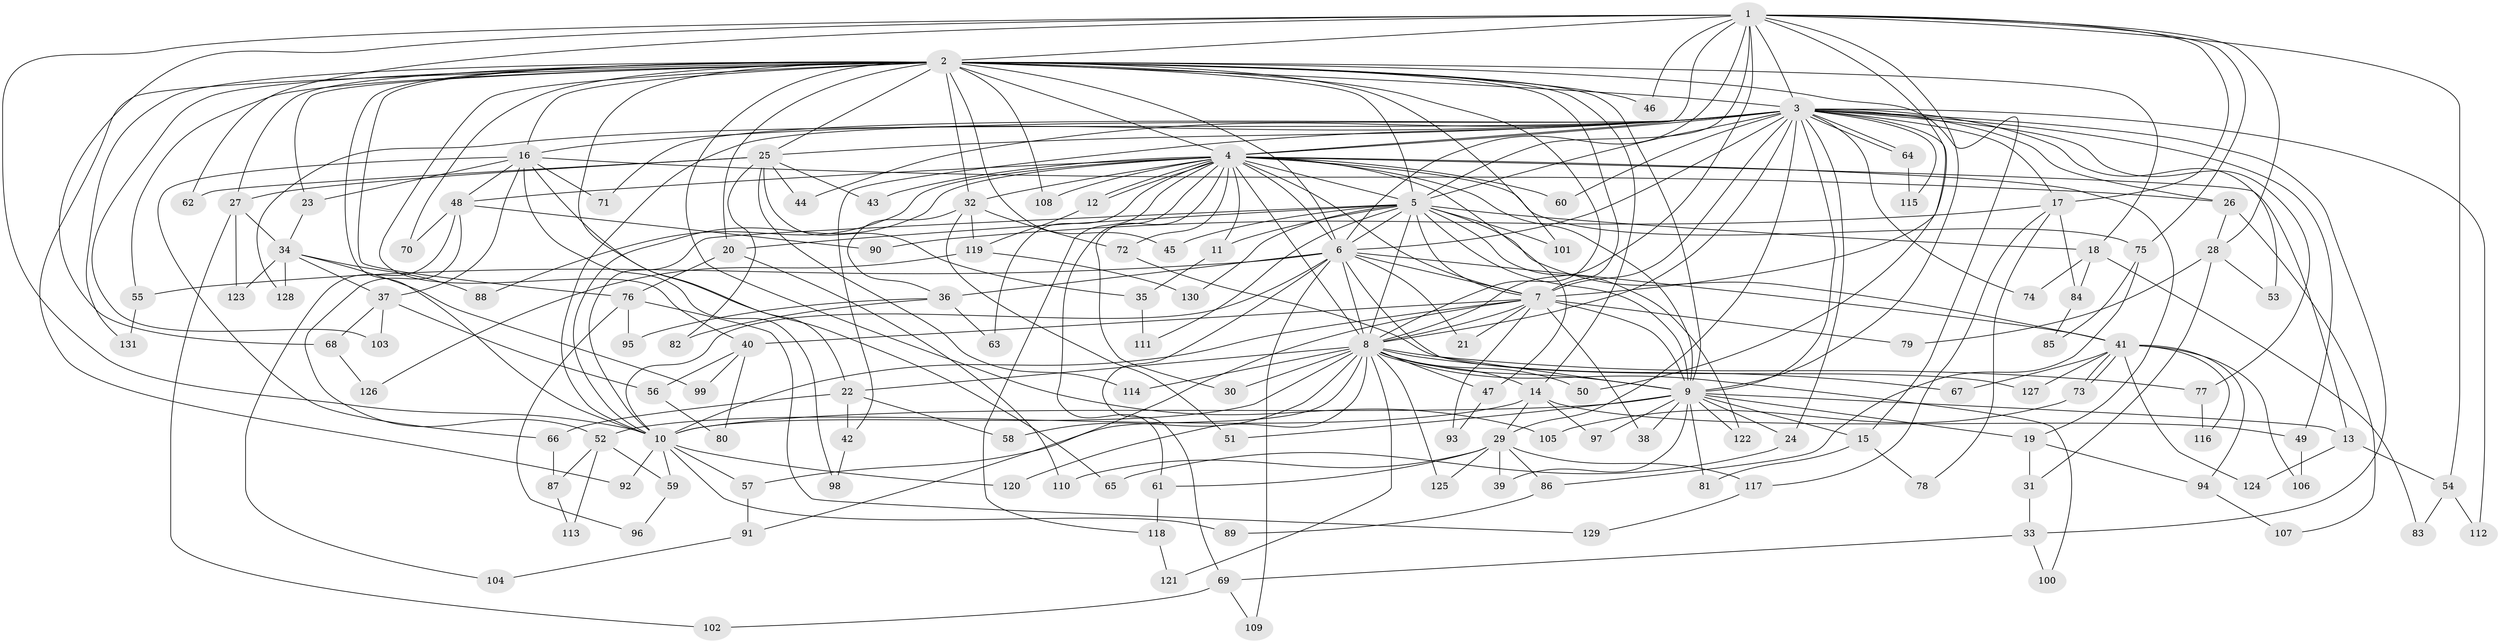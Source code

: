 // coarse degree distribution, {15: 0.02564102564102564, 30: 0.01282051282051282, 37: 0.01282051282051282, 17: 0.02564102564102564, 14: 0.01282051282051282, 16: 0.01282051282051282, 11: 0.01282051282051282, 3: 0.19230769230769232, 4: 0.10256410256410256, 9: 0.01282051282051282, 5: 0.038461538461538464, 2: 0.46153846153846156, 8: 0.01282051282051282, 7: 0.01282051282051282, 6: 0.038461538461538464, 10: 0.01282051282051282}
// Generated by graph-tools (version 1.1) at 2025/17/03/04/25 18:17:25]
// undirected, 131 vertices, 287 edges
graph export_dot {
graph [start="1"]
  node [color=gray90,style=filled];
  1;
  2;
  3;
  4;
  5;
  6;
  7;
  8;
  9;
  10;
  11;
  12;
  13;
  14;
  15;
  16;
  17;
  18;
  19;
  20;
  21;
  22;
  23;
  24;
  25;
  26;
  27;
  28;
  29;
  30;
  31;
  32;
  33;
  34;
  35;
  36;
  37;
  38;
  39;
  40;
  41;
  42;
  43;
  44;
  45;
  46;
  47;
  48;
  49;
  50;
  51;
  52;
  53;
  54;
  55;
  56;
  57;
  58;
  59;
  60;
  61;
  62;
  63;
  64;
  65;
  66;
  67;
  68;
  69;
  70;
  71;
  72;
  73;
  74;
  75;
  76;
  77;
  78;
  79;
  80;
  81;
  82;
  83;
  84;
  85;
  86;
  87;
  88;
  89;
  90;
  91;
  92;
  93;
  94;
  95;
  96;
  97;
  98;
  99;
  100;
  101;
  102;
  103;
  104;
  105;
  106;
  107;
  108;
  109;
  110;
  111;
  112;
  113;
  114;
  115;
  116;
  117;
  118;
  119;
  120;
  121;
  122;
  123;
  124;
  125;
  126;
  127;
  128;
  129;
  130;
  131;
  1 -- 2;
  1 -- 3;
  1 -- 4;
  1 -- 5;
  1 -- 6;
  1 -- 7;
  1 -- 8;
  1 -- 9;
  1 -- 10;
  1 -- 17;
  1 -- 28;
  1 -- 46;
  1 -- 54;
  1 -- 62;
  1 -- 68;
  1 -- 75;
  2 -- 3;
  2 -- 4;
  2 -- 5;
  2 -- 6;
  2 -- 7;
  2 -- 8;
  2 -- 9;
  2 -- 10;
  2 -- 14;
  2 -- 15;
  2 -- 16;
  2 -- 18;
  2 -- 20;
  2 -- 22;
  2 -- 23;
  2 -- 25;
  2 -- 27;
  2 -- 32;
  2 -- 40;
  2 -- 45;
  2 -- 46;
  2 -- 55;
  2 -- 70;
  2 -- 76;
  2 -- 92;
  2 -- 101;
  2 -- 103;
  2 -- 105;
  2 -- 108;
  2 -- 131;
  3 -- 4;
  3 -- 5;
  3 -- 6;
  3 -- 7;
  3 -- 8;
  3 -- 9;
  3 -- 10;
  3 -- 16;
  3 -- 17;
  3 -- 24;
  3 -- 25;
  3 -- 26;
  3 -- 29;
  3 -- 33;
  3 -- 42;
  3 -- 44;
  3 -- 49;
  3 -- 50;
  3 -- 53;
  3 -- 60;
  3 -- 64;
  3 -- 64;
  3 -- 71;
  3 -- 74;
  3 -- 77;
  3 -- 112;
  3 -- 115;
  3 -- 128;
  4 -- 5;
  4 -- 6;
  4 -- 7;
  4 -- 8;
  4 -- 9;
  4 -- 10;
  4 -- 11;
  4 -- 12;
  4 -- 12;
  4 -- 13;
  4 -- 19;
  4 -- 30;
  4 -- 32;
  4 -- 43;
  4 -- 47;
  4 -- 48;
  4 -- 60;
  4 -- 61;
  4 -- 63;
  4 -- 72;
  4 -- 75;
  4 -- 88;
  4 -- 108;
  4 -- 118;
  5 -- 6;
  5 -- 7;
  5 -- 8;
  5 -- 9;
  5 -- 10;
  5 -- 11;
  5 -- 18;
  5 -- 20;
  5 -- 41;
  5 -- 45;
  5 -- 101;
  5 -- 111;
  5 -- 122;
  5 -- 130;
  6 -- 7;
  6 -- 8;
  6 -- 9;
  6 -- 10;
  6 -- 21;
  6 -- 36;
  6 -- 41;
  6 -- 55;
  6 -- 69;
  6 -- 109;
  7 -- 8;
  7 -- 9;
  7 -- 10;
  7 -- 21;
  7 -- 38;
  7 -- 40;
  7 -- 79;
  7 -- 91;
  7 -- 93;
  8 -- 9;
  8 -- 10;
  8 -- 14;
  8 -- 22;
  8 -- 30;
  8 -- 47;
  8 -- 50;
  8 -- 57;
  8 -- 58;
  8 -- 67;
  8 -- 77;
  8 -- 100;
  8 -- 114;
  8 -- 120;
  8 -- 121;
  8 -- 125;
  9 -- 10;
  9 -- 13;
  9 -- 15;
  9 -- 19;
  9 -- 24;
  9 -- 38;
  9 -- 39;
  9 -- 51;
  9 -- 81;
  9 -- 97;
  9 -- 122;
  10 -- 57;
  10 -- 59;
  10 -- 89;
  10 -- 92;
  10 -- 120;
  11 -- 35;
  12 -- 119;
  13 -- 54;
  13 -- 124;
  14 -- 29;
  14 -- 49;
  14 -- 52;
  14 -- 97;
  15 -- 78;
  15 -- 81;
  16 -- 23;
  16 -- 26;
  16 -- 37;
  16 -- 48;
  16 -- 65;
  16 -- 66;
  16 -- 71;
  16 -- 98;
  17 -- 78;
  17 -- 84;
  17 -- 90;
  17 -- 117;
  18 -- 74;
  18 -- 83;
  18 -- 84;
  19 -- 31;
  19 -- 94;
  20 -- 76;
  20 -- 110;
  22 -- 42;
  22 -- 58;
  22 -- 66;
  23 -- 34;
  24 -- 65;
  25 -- 27;
  25 -- 35;
  25 -- 43;
  25 -- 44;
  25 -- 62;
  25 -- 82;
  25 -- 114;
  26 -- 28;
  26 -- 107;
  27 -- 34;
  27 -- 102;
  27 -- 123;
  28 -- 31;
  28 -- 53;
  28 -- 79;
  29 -- 39;
  29 -- 61;
  29 -- 86;
  29 -- 110;
  29 -- 117;
  29 -- 125;
  31 -- 33;
  32 -- 36;
  32 -- 51;
  32 -- 72;
  32 -- 119;
  33 -- 69;
  33 -- 100;
  34 -- 37;
  34 -- 88;
  34 -- 99;
  34 -- 123;
  34 -- 128;
  35 -- 111;
  36 -- 63;
  36 -- 82;
  36 -- 95;
  37 -- 56;
  37 -- 68;
  37 -- 103;
  40 -- 56;
  40 -- 80;
  40 -- 99;
  41 -- 67;
  41 -- 73;
  41 -- 73;
  41 -- 94;
  41 -- 106;
  41 -- 116;
  41 -- 124;
  41 -- 127;
  42 -- 98;
  47 -- 93;
  48 -- 52;
  48 -- 70;
  48 -- 90;
  48 -- 104;
  49 -- 106;
  52 -- 59;
  52 -- 87;
  52 -- 113;
  54 -- 83;
  54 -- 112;
  55 -- 131;
  56 -- 80;
  57 -- 91;
  59 -- 96;
  61 -- 118;
  64 -- 115;
  66 -- 87;
  68 -- 126;
  69 -- 102;
  69 -- 109;
  72 -- 127;
  73 -- 105;
  75 -- 85;
  75 -- 86;
  76 -- 95;
  76 -- 96;
  76 -- 129;
  77 -- 116;
  84 -- 85;
  86 -- 89;
  87 -- 113;
  91 -- 104;
  94 -- 107;
  117 -- 129;
  118 -- 121;
  119 -- 126;
  119 -- 130;
}
